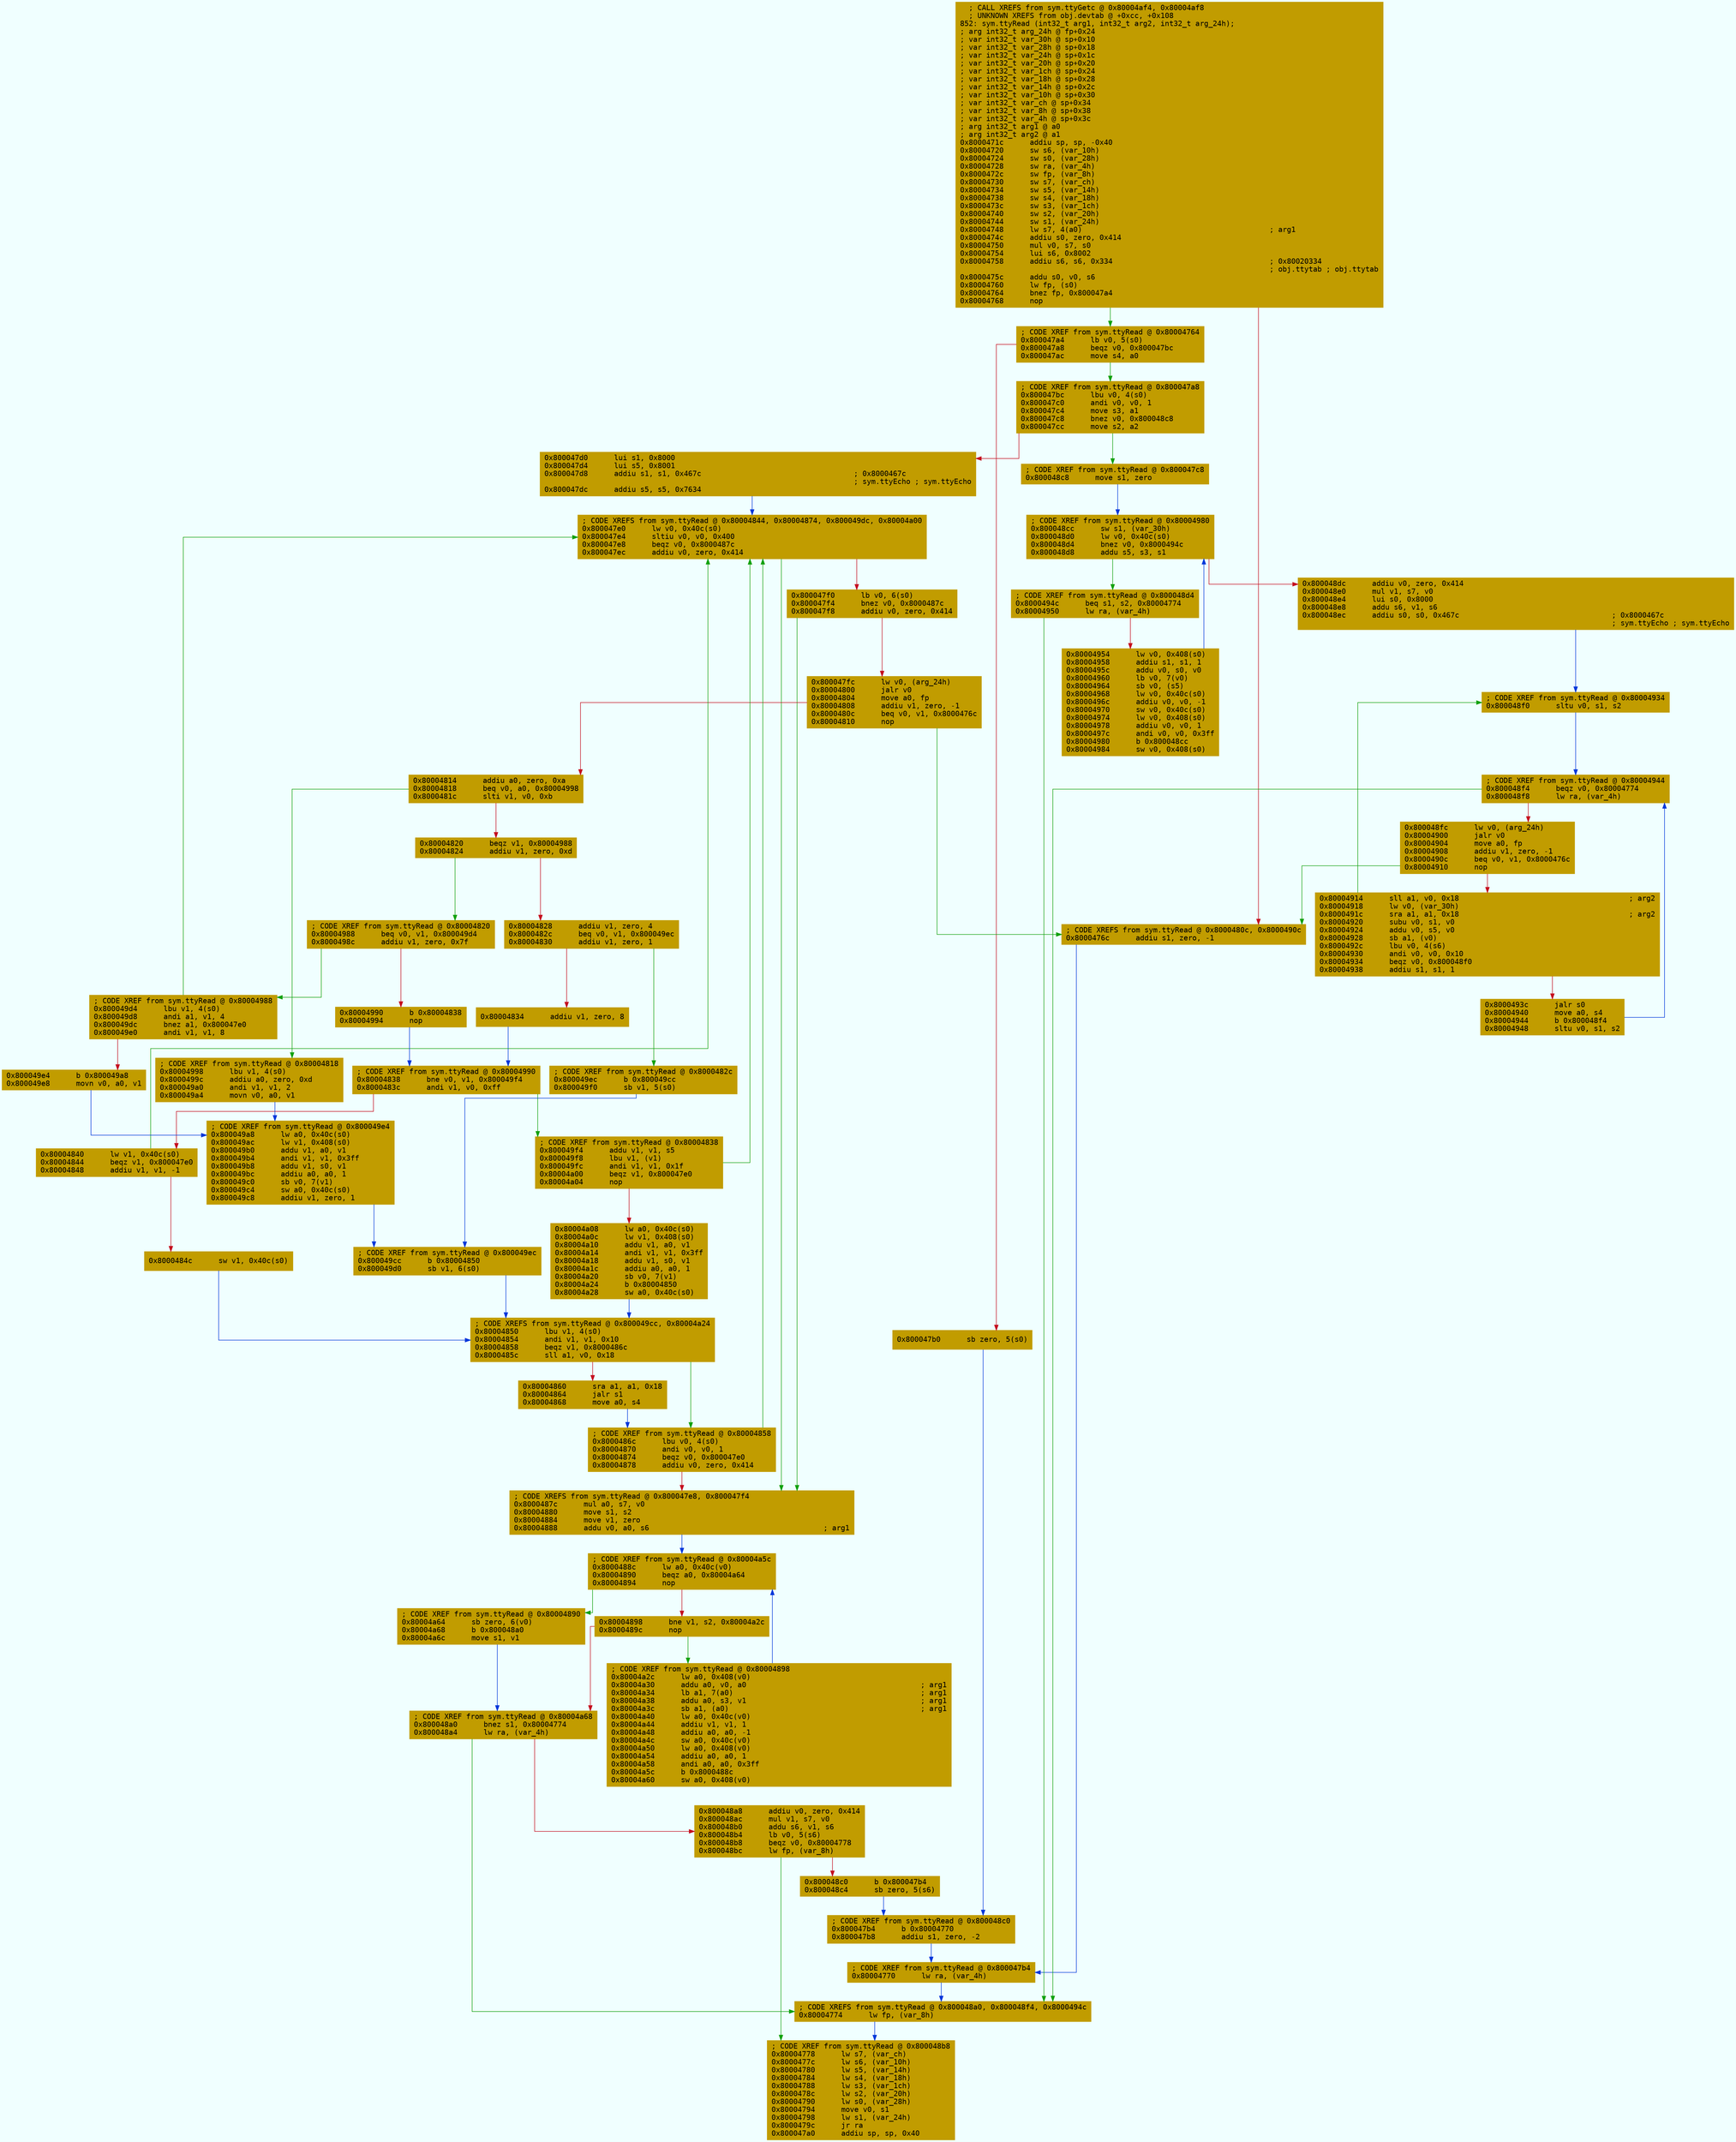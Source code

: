 digraph code {
	graph [bgcolor=azure fontsize=8 fontname="Courier" splines="ortho"];
	node [fillcolor=gray style=filled shape=box];
	edge [arrowhead="normal"];
	"0x8000471c" [URL="sym.ttyRead/0x8000471c", fillcolor="#c19c00",color="#c19c00", fontname="Courier",label="  ; CALL XREFS from sym.ttyGetc @ 0x80004af4, 0x80004af8\l  ; UNKNOWN XREFS from obj.devtab @ +0xcc, +0x108\l852: sym.ttyRead (int32_t arg1, int32_t arg2, int32_t arg_24h);\l; arg int32_t arg_24h @ fp+0x24\l; var int32_t var_30h @ sp+0x10\l; var int32_t var_28h @ sp+0x18\l; var int32_t var_24h @ sp+0x1c\l; var int32_t var_20h @ sp+0x20\l; var int32_t var_1ch @ sp+0x24\l; var int32_t var_18h @ sp+0x28\l; var int32_t var_14h @ sp+0x2c\l; var int32_t var_10h @ sp+0x30\l; var int32_t var_ch @ sp+0x34\l; var int32_t var_8h @ sp+0x38\l; var int32_t var_4h @ sp+0x3c\l; arg int32_t arg1 @ a0\l; arg int32_t arg2 @ a1\l0x8000471c      addiu sp, sp, -0x40\l0x80004720      sw s6, (var_10h)\l0x80004724      sw s0, (var_28h)\l0x80004728      sw ra, (var_4h)\l0x8000472c      sw fp, (var_8h)\l0x80004730      sw s7, (var_ch)\l0x80004734      sw s5, (var_14h)\l0x80004738      sw s4, (var_18h)\l0x8000473c      sw s3, (var_1ch)\l0x80004740      sw s2, (var_20h)\l0x80004744      sw s1, (var_24h)\l0x80004748      lw s7, 4(a0)                                           ; arg1\l0x8000474c      addiu s0, zero, 0x414\l0x80004750      mul v0, s7, s0\l0x80004754      lui s6, 0x8002\l0x80004758      addiu s6, s6, 0x334                                    ; 0x80020334\l                                                                       ; obj.ttytab ; obj.ttytab\l0x8000475c      addu s0, v0, s6\l0x80004760      lw fp, (s0)\l0x80004764      bnez fp, 0x800047a4\l0x80004768      nop\l"]
	"0x8000476c" [URL="sym.ttyRead/0x8000476c", fillcolor="#c19c00",color="#c19c00", fontname="Courier",label="; CODE XREFS from sym.ttyRead @ 0x8000480c, 0x8000490c\l0x8000476c      addiu s1, zero, -1\l"]
	"0x80004770" [URL="sym.ttyRead/0x80004770", fillcolor="#c19c00",color="#c19c00", fontname="Courier",label="; CODE XREF from sym.ttyRead @ 0x800047b4\l0x80004770      lw ra, (var_4h)\l"]
	"0x80004774" [URL="sym.ttyRead/0x80004774", fillcolor="#c19c00",color="#c19c00", fontname="Courier",label="; CODE XREFS from sym.ttyRead @ 0x800048a0, 0x800048f4, 0x8000494c\l0x80004774      lw fp, (var_8h)\l"]
	"0x80004778" [URL="sym.ttyRead/0x80004778", fillcolor="#c19c00",color="#c19c00", fontname="Courier",label="; CODE XREF from sym.ttyRead @ 0x800048b8\l0x80004778      lw s7, (var_ch)\l0x8000477c      lw s6, (var_10h)\l0x80004780      lw s5, (var_14h)\l0x80004784      lw s4, (var_18h)\l0x80004788      lw s3, (var_1ch)\l0x8000478c      lw s2, (var_20h)\l0x80004790      lw s0, (var_28h)\l0x80004794      move v0, s1\l0x80004798      lw s1, (var_24h)\l0x8000479c      jr ra\l0x800047a0      addiu sp, sp, 0x40\l"]
	"0x800047a4" [URL="sym.ttyRead/0x800047a4", fillcolor="#c19c00",color="#c19c00", fontname="Courier",label="; CODE XREF from sym.ttyRead @ 0x80004764\l0x800047a4      lb v0, 5(s0)\l0x800047a8      beqz v0, 0x800047bc\l0x800047ac      move s4, a0\l"]
	"0x800047b0" [URL="sym.ttyRead/0x800047b0", fillcolor="#c19c00",color="#c19c00", fontname="Courier",label="0x800047b0      sb zero, 5(s0)\l"]
	"0x800047b4" [URL="sym.ttyRead/0x800047b4", fillcolor="#c19c00",color="#c19c00", fontname="Courier",label="; CODE XREF from sym.ttyRead @ 0x800048c0\l0x800047b4      b 0x80004770\l0x800047b8      addiu s1, zero, -2\l"]
	"0x800047bc" [URL="sym.ttyRead/0x800047bc", fillcolor="#c19c00",color="#c19c00", fontname="Courier",label="; CODE XREF from sym.ttyRead @ 0x800047a8\l0x800047bc      lbu v0, 4(s0)\l0x800047c0      andi v0, v0, 1\l0x800047c4      move s3, a1\l0x800047c8      bnez v0, 0x800048c8\l0x800047cc      move s2, a2\l"]
	"0x800047d0" [URL="sym.ttyRead/0x800047d0", fillcolor="#c19c00",color="#c19c00", fontname="Courier",label="0x800047d0      lui s1, 0x8000\l0x800047d4      lui s5, 0x8001\l0x800047d8      addiu s1, s1, 0x467c                                   ; 0x8000467c\l                                                                       ; sym.ttyEcho ; sym.ttyEcho\l0x800047dc      addiu s5, s5, 0x7634\l"]
	"0x800047e0" [URL="sym.ttyRead/0x800047e0", fillcolor="#c19c00",color="#c19c00", fontname="Courier",label="; CODE XREFS from sym.ttyRead @ 0x80004844, 0x80004874, 0x800049dc, 0x80004a00\l0x800047e0      lw v0, 0x40c(s0)\l0x800047e4      sltiu v0, v0, 0x400\l0x800047e8      beqz v0, 0x8000487c\l0x800047ec      addiu v0, zero, 0x414\l"]
	"0x800047f0" [URL="sym.ttyRead/0x800047f0", fillcolor="#c19c00",color="#c19c00", fontname="Courier",label="0x800047f0      lb v0, 6(s0)\l0x800047f4      bnez v0, 0x8000487c\l0x800047f8      addiu v0, zero, 0x414\l"]
	"0x800047fc" [URL="sym.ttyRead/0x800047fc", fillcolor="#c19c00",color="#c19c00", fontname="Courier",label="0x800047fc      lw v0, (arg_24h)\l0x80004800      jalr v0\l0x80004804      move a0, fp\l0x80004808      addiu v1, zero, -1\l0x8000480c      beq v0, v1, 0x8000476c\l0x80004810      nop\l"]
	"0x80004814" [URL="sym.ttyRead/0x80004814", fillcolor="#c19c00",color="#c19c00", fontname="Courier",label="0x80004814      addiu a0, zero, 0xa\l0x80004818      beq v0, a0, 0x80004998\l0x8000481c      slti v1, v0, 0xb\l"]
	"0x80004820" [URL="sym.ttyRead/0x80004820", fillcolor="#c19c00",color="#c19c00", fontname="Courier",label="0x80004820      beqz v1, 0x80004988\l0x80004824      addiu v1, zero, 0xd\l"]
	"0x80004828" [URL="sym.ttyRead/0x80004828", fillcolor="#c19c00",color="#c19c00", fontname="Courier",label="0x80004828      addiu v1, zero, 4\l0x8000482c      beq v0, v1, 0x800049ec\l0x80004830      addiu v1, zero, 1\l"]
	"0x80004834" [URL="sym.ttyRead/0x80004834", fillcolor="#c19c00",color="#c19c00", fontname="Courier",label="0x80004834      addiu v1, zero, 8\l"]
	"0x80004838" [URL="sym.ttyRead/0x80004838", fillcolor="#c19c00",color="#c19c00", fontname="Courier",label="; CODE XREF from sym.ttyRead @ 0x80004990\l0x80004838      bne v0, v1, 0x800049f4\l0x8000483c      andi v1, v0, 0xff\l"]
	"0x80004840" [URL="sym.ttyRead/0x80004840", fillcolor="#c19c00",color="#c19c00", fontname="Courier",label="0x80004840      lw v1, 0x40c(s0)\l0x80004844      beqz v1, 0x800047e0\l0x80004848      addiu v1, v1, -1\l"]
	"0x8000484c" [URL="sym.ttyRead/0x8000484c", fillcolor="#c19c00",color="#c19c00", fontname="Courier",label="0x8000484c      sw v1, 0x40c(s0)\l"]
	"0x80004850" [URL="sym.ttyRead/0x80004850", fillcolor="#c19c00",color="#c19c00", fontname="Courier",label="; CODE XREFS from sym.ttyRead @ 0x800049cc, 0x80004a24\l0x80004850      lbu v1, 4(s0)\l0x80004854      andi v1, v1, 0x10\l0x80004858      beqz v1, 0x8000486c\l0x8000485c      sll a1, v0, 0x18\l"]
	"0x80004860" [URL="sym.ttyRead/0x80004860", fillcolor="#c19c00",color="#c19c00", fontname="Courier",label="0x80004860      sra a1, a1, 0x18\l0x80004864      jalr s1\l0x80004868      move a0, s4\l"]
	"0x8000486c" [URL="sym.ttyRead/0x8000486c", fillcolor="#c19c00",color="#c19c00", fontname="Courier",label="; CODE XREF from sym.ttyRead @ 0x80004858\l0x8000486c      lbu v0, 4(s0)\l0x80004870      andi v0, v0, 1\l0x80004874      beqz v0, 0x800047e0\l0x80004878      addiu v0, zero, 0x414\l"]
	"0x8000487c" [URL="sym.ttyRead/0x8000487c", fillcolor="#c19c00",color="#c19c00", fontname="Courier",label="; CODE XREFS from sym.ttyRead @ 0x800047e8, 0x800047f4\l0x8000487c      mul a0, s7, v0\l0x80004880      move s1, s2\l0x80004884      move v1, zero\l0x80004888      addu v0, a0, s6                                        ; arg1\l"]
	"0x8000488c" [URL="sym.ttyRead/0x8000488c", fillcolor="#c19c00",color="#c19c00", fontname="Courier",label="; CODE XREF from sym.ttyRead @ 0x80004a5c\l0x8000488c      lw a0, 0x40c(v0)\l0x80004890      beqz a0, 0x80004a64\l0x80004894      nop\l"]
	"0x80004898" [URL="sym.ttyRead/0x80004898", fillcolor="#c19c00",color="#c19c00", fontname="Courier",label="0x80004898      bne v1, s2, 0x80004a2c\l0x8000489c      nop\l"]
	"0x800048a0" [URL="sym.ttyRead/0x800048a0", fillcolor="#c19c00",color="#c19c00", fontname="Courier",label="; CODE XREF from sym.ttyRead @ 0x80004a68\l0x800048a0      bnez s1, 0x80004774\l0x800048a4      lw ra, (var_4h)\l"]
	"0x800048a8" [URL="sym.ttyRead/0x800048a8", fillcolor="#c19c00",color="#c19c00", fontname="Courier",label="0x800048a8      addiu v0, zero, 0x414\l0x800048ac      mul v1, s7, v0\l0x800048b0      addu s6, v1, s6\l0x800048b4      lb v0, 5(s6)\l0x800048b8      beqz v0, 0x80004778\l0x800048bc      lw fp, (var_8h)\l"]
	"0x800048c0" [URL="sym.ttyRead/0x800048c0", fillcolor="#c19c00",color="#c19c00", fontname="Courier",label="0x800048c0      b 0x800047b4\l0x800048c4      sb zero, 5(s6)\l"]
	"0x800048c8" [URL="sym.ttyRead/0x800048c8", fillcolor="#c19c00",color="#c19c00", fontname="Courier",label="; CODE XREF from sym.ttyRead @ 0x800047c8\l0x800048c8      move s1, zero\l"]
	"0x800048cc" [URL="sym.ttyRead/0x800048cc", fillcolor="#c19c00",color="#c19c00", fontname="Courier",label="; CODE XREF from sym.ttyRead @ 0x80004980\l0x800048cc      sw s1, (var_30h)\l0x800048d0      lw v0, 0x40c(s0)\l0x800048d4      bnez v0, 0x8000494c\l0x800048d8      addu s5, s3, s1\l"]
	"0x800048dc" [URL="sym.ttyRead/0x800048dc", fillcolor="#c19c00",color="#c19c00", fontname="Courier",label="0x800048dc      addiu v0, zero, 0x414\l0x800048e0      mul v1, s7, v0\l0x800048e4      lui s0, 0x8000\l0x800048e8      addu s6, v1, s6\l0x800048ec      addiu s0, s0, 0x467c                                   ; 0x8000467c\l                                                                       ; sym.ttyEcho ; sym.ttyEcho\l"]
	"0x800048f0" [URL="sym.ttyRead/0x800048f0", fillcolor="#c19c00",color="#c19c00", fontname="Courier",label="; CODE XREF from sym.ttyRead @ 0x80004934\l0x800048f0      sltu v0, s1, s2\l"]
	"0x800048f4" [URL="sym.ttyRead/0x800048f4", fillcolor="#c19c00",color="#c19c00", fontname="Courier",label="; CODE XREF from sym.ttyRead @ 0x80004944\l0x800048f4      beqz v0, 0x80004774\l0x800048f8      lw ra, (var_4h)\l"]
	"0x800048fc" [URL="sym.ttyRead/0x800048fc", fillcolor="#c19c00",color="#c19c00", fontname="Courier",label="0x800048fc      lw v0, (arg_24h)\l0x80004900      jalr v0\l0x80004904      move a0, fp\l0x80004908      addiu v1, zero, -1\l0x8000490c      beq v0, v1, 0x8000476c\l0x80004910      nop\l"]
	"0x80004914" [URL="sym.ttyRead/0x80004914", fillcolor="#c19c00",color="#c19c00", fontname="Courier",label="0x80004914      sll a1, v0, 0x18                                       ; arg2\l0x80004918      lw v0, (var_30h)\l0x8000491c      sra a1, a1, 0x18                                       ; arg2\l0x80004920      subu v0, s1, v0\l0x80004924      addu v0, s5, v0\l0x80004928      sb a1, (v0)\l0x8000492c      lbu v0, 4(s6)\l0x80004930      andi v0, v0, 0x10\l0x80004934      beqz v0, 0x800048f0\l0x80004938      addiu s1, s1, 1\l"]
	"0x8000493c" [URL="sym.ttyRead/0x8000493c", fillcolor="#c19c00",color="#c19c00", fontname="Courier",label="0x8000493c      jalr s0\l0x80004940      move a0, s4\l0x80004944      b 0x800048f4\l0x80004948      sltu v0, s1, s2\l"]
	"0x8000494c" [URL="sym.ttyRead/0x8000494c", fillcolor="#c19c00",color="#c19c00", fontname="Courier",label="; CODE XREF from sym.ttyRead @ 0x800048d4\l0x8000494c      beq s1, s2, 0x80004774\l0x80004950      lw ra, (var_4h)\l"]
	"0x80004954" [URL="sym.ttyRead/0x80004954", fillcolor="#c19c00",color="#c19c00", fontname="Courier",label="0x80004954      lw v0, 0x408(s0)\l0x80004958      addiu s1, s1, 1\l0x8000495c      addu v0, s0, v0\l0x80004960      lb v0, 7(v0)\l0x80004964      sb v0, (s5)\l0x80004968      lw v0, 0x40c(s0)\l0x8000496c      addiu v0, v0, -1\l0x80004970      sw v0, 0x40c(s0)\l0x80004974      lw v0, 0x408(s0)\l0x80004978      addiu v0, v0, 1\l0x8000497c      andi v0, v0, 0x3ff\l0x80004980      b 0x800048cc\l0x80004984      sw v0, 0x408(s0)\l"]
	"0x80004988" [URL="sym.ttyRead/0x80004988", fillcolor="#c19c00",color="#c19c00", fontname="Courier",label="; CODE XREF from sym.ttyRead @ 0x80004820\l0x80004988      beq v0, v1, 0x800049d4\l0x8000498c      addiu v1, zero, 0x7f\l"]
	"0x80004990" [URL="sym.ttyRead/0x80004990", fillcolor="#c19c00",color="#c19c00", fontname="Courier",label="0x80004990      b 0x80004838\l0x80004994      nop\l"]
	"0x80004998" [URL="sym.ttyRead/0x80004998", fillcolor="#c19c00",color="#c19c00", fontname="Courier",label="; CODE XREF from sym.ttyRead @ 0x80004818\l0x80004998      lbu v1, 4(s0)\l0x8000499c      addiu a0, zero, 0xd\l0x800049a0      andi v1, v1, 2\l0x800049a4      movn v0, a0, v1\l"]
	"0x800049a8" [URL="sym.ttyRead/0x800049a8", fillcolor="#c19c00",color="#c19c00", fontname="Courier",label="; CODE XREF from sym.ttyRead @ 0x800049e4\l0x800049a8      lw a0, 0x40c(s0)\l0x800049ac      lw v1, 0x408(s0)\l0x800049b0      addu v1, a0, v1\l0x800049b4      andi v1, v1, 0x3ff\l0x800049b8      addu v1, s0, v1\l0x800049bc      addiu a0, a0, 1\l0x800049c0      sb v0, 7(v1)\l0x800049c4      sw a0, 0x40c(s0)\l0x800049c8      addiu v1, zero, 1\l"]
	"0x800049cc" [URL="sym.ttyRead/0x800049cc", fillcolor="#c19c00",color="#c19c00", fontname="Courier",label="; CODE XREF from sym.ttyRead @ 0x800049ec\l0x800049cc      b 0x80004850\l0x800049d0      sb v1, 6(s0)\l"]
	"0x800049d4" [URL="sym.ttyRead/0x800049d4", fillcolor="#c19c00",color="#c19c00", fontname="Courier",label="; CODE XREF from sym.ttyRead @ 0x80004988\l0x800049d4      lbu v1, 4(s0)\l0x800049d8      andi a1, v1, 4\l0x800049dc      bnez a1, 0x800047e0\l0x800049e0      andi v1, v1, 8\l"]
	"0x800049e4" [URL="sym.ttyRead/0x800049e4", fillcolor="#c19c00",color="#c19c00", fontname="Courier",label="0x800049e4      b 0x800049a8\l0x800049e8      movn v0, a0, v1\l"]
	"0x800049ec" [URL="sym.ttyRead/0x800049ec", fillcolor="#c19c00",color="#c19c00", fontname="Courier",label="; CODE XREF from sym.ttyRead @ 0x8000482c\l0x800049ec      b 0x800049cc\l0x800049f0      sb v1, 5(s0)\l"]
	"0x800049f4" [URL="sym.ttyRead/0x800049f4", fillcolor="#c19c00",color="#c19c00", fontname="Courier",label="; CODE XREF from sym.ttyRead @ 0x80004838\l0x800049f4      addu v1, v1, s5\l0x800049f8      lbu v1, (v1)\l0x800049fc      andi v1, v1, 0x1f\l0x80004a00      beqz v1, 0x800047e0\l0x80004a04      nop\l"]
	"0x80004a08" [URL="sym.ttyRead/0x80004a08", fillcolor="#c19c00",color="#c19c00", fontname="Courier",label="0x80004a08      lw a0, 0x40c(s0)\l0x80004a0c      lw v1, 0x408(s0)\l0x80004a10      addu v1, a0, v1\l0x80004a14      andi v1, v1, 0x3ff\l0x80004a18      addu v1, s0, v1\l0x80004a1c      addiu a0, a0, 1\l0x80004a20      sb v0, 7(v1)\l0x80004a24      b 0x80004850\l0x80004a28      sw a0, 0x40c(s0)\l"]
	"0x80004a2c" [URL="sym.ttyRead/0x80004a2c", fillcolor="#c19c00",color="#c19c00", fontname="Courier",label="; CODE XREF from sym.ttyRead @ 0x80004898\l0x80004a2c      lw a0, 0x408(v0)\l0x80004a30      addu a0, v0, a0                                        ; arg1\l0x80004a34      lb a1, 7(a0)                                           ; arg1\l0x80004a38      addu a0, s3, v1                                        ; arg1\l0x80004a3c      sb a1, (a0)                                            ; arg1\l0x80004a40      lw a0, 0x40c(v0)\l0x80004a44      addiu v1, v1, 1\l0x80004a48      addiu a0, a0, -1\l0x80004a4c      sw a0, 0x40c(v0)\l0x80004a50      lw a0, 0x408(v0)\l0x80004a54      addiu a0, a0, 1\l0x80004a58      andi a0, a0, 0x3ff\l0x80004a5c      b 0x8000488c\l0x80004a60      sw a0, 0x408(v0)\l"]
	"0x80004a64" [URL="sym.ttyRead/0x80004a64", fillcolor="#c19c00",color="#c19c00", fontname="Courier",label="; CODE XREF from sym.ttyRead @ 0x80004890\l0x80004a64      sb zero, 6(v0)\l0x80004a68      b 0x800048a0\l0x80004a6c      move s1, v1\l"]
        "0x8000471c" -> "0x800047a4" [color="#13a10e"];
        "0x8000471c" -> "0x8000476c" [color="#c50f1f"];
        "0x8000476c" -> "0x80004770" [color="#0037da"];
        "0x80004770" -> "0x80004774" [color="#0037da"];
        "0x80004774" -> "0x80004778" [color="#0037da"];
        "0x800047a4" -> "0x800047bc" [color="#13a10e"];
        "0x800047a4" -> "0x800047b0" [color="#c50f1f"];
        "0x800047b0" -> "0x800047b4" [color="#0037da"];
        "0x800047b4" -> "0x80004770" [color="#0037da"];
        "0x800047bc" -> "0x800048c8" [color="#13a10e"];
        "0x800047bc" -> "0x800047d0" [color="#c50f1f"];
        "0x800047d0" -> "0x800047e0" [color="#0037da"];
        "0x800047e0" -> "0x8000487c" [color="#13a10e"];
        "0x800047e0" -> "0x800047f0" [color="#c50f1f"];
        "0x800047f0" -> "0x8000487c" [color="#13a10e"];
        "0x800047f0" -> "0x800047fc" [color="#c50f1f"];
        "0x800047fc" -> "0x8000476c" [color="#13a10e"];
        "0x800047fc" -> "0x80004814" [color="#c50f1f"];
        "0x80004814" -> "0x80004998" [color="#13a10e"];
        "0x80004814" -> "0x80004820" [color="#c50f1f"];
        "0x80004820" -> "0x80004988" [color="#13a10e"];
        "0x80004820" -> "0x80004828" [color="#c50f1f"];
        "0x80004828" -> "0x800049ec" [color="#13a10e"];
        "0x80004828" -> "0x80004834" [color="#c50f1f"];
        "0x80004834" -> "0x80004838" [color="#0037da"];
        "0x80004838" -> "0x800049f4" [color="#13a10e"];
        "0x80004838" -> "0x80004840" [color="#c50f1f"];
        "0x80004840" -> "0x800047e0" [color="#13a10e"];
        "0x80004840" -> "0x8000484c" [color="#c50f1f"];
        "0x8000484c" -> "0x80004850" [color="#0037da"];
        "0x80004850" -> "0x8000486c" [color="#13a10e"];
        "0x80004850" -> "0x80004860" [color="#c50f1f"];
        "0x80004860" -> "0x8000486c" [color="#0037da"];
        "0x8000486c" -> "0x800047e0" [color="#13a10e"];
        "0x8000486c" -> "0x8000487c" [color="#c50f1f"];
        "0x8000487c" -> "0x8000488c" [color="#0037da"];
        "0x8000488c" -> "0x80004a64" [color="#13a10e"];
        "0x8000488c" -> "0x80004898" [color="#c50f1f"];
        "0x80004898" -> "0x80004a2c" [color="#13a10e"];
        "0x80004898" -> "0x800048a0" [color="#c50f1f"];
        "0x800048a0" -> "0x80004774" [color="#13a10e"];
        "0x800048a0" -> "0x800048a8" [color="#c50f1f"];
        "0x800048a8" -> "0x80004778" [color="#13a10e"];
        "0x800048a8" -> "0x800048c0" [color="#c50f1f"];
        "0x800048c0" -> "0x800047b4" [color="#0037da"];
        "0x800048c8" -> "0x800048cc" [color="#0037da"];
        "0x800048cc" -> "0x8000494c" [color="#13a10e"];
        "0x800048cc" -> "0x800048dc" [color="#c50f1f"];
        "0x800048dc" -> "0x800048f0" [color="#0037da"];
        "0x800048f0" -> "0x800048f4" [color="#0037da"];
        "0x800048f4" -> "0x80004774" [color="#13a10e"];
        "0x800048f4" -> "0x800048fc" [color="#c50f1f"];
        "0x800048fc" -> "0x8000476c" [color="#13a10e"];
        "0x800048fc" -> "0x80004914" [color="#c50f1f"];
        "0x80004914" -> "0x800048f0" [color="#13a10e"];
        "0x80004914" -> "0x8000493c" [color="#c50f1f"];
        "0x8000493c" -> "0x800048f4" [color="#0037da"];
        "0x8000494c" -> "0x80004774" [color="#13a10e"];
        "0x8000494c" -> "0x80004954" [color="#c50f1f"];
        "0x80004954" -> "0x800048cc" [color="#0037da"];
        "0x80004988" -> "0x800049d4" [color="#13a10e"];
        "0x80004988" -> "0x80004990" [color="#c50f1f"];
        "0x80004990" -> "0x80004838" [color="#0037da"];
        "0x80004998" -> "0x800049a8" [color="#0037da"];
        "0x800049a8" -> "0x800049cc" [color="#0037da"];
        "0x800049cc" -> "0x80004850" [color="#0037da"];
        "0x800049d4" -> "0x800047e0" [color="#13a10e"];
        "0x800049d4" -> "0x800049e4" [color="#c50f1f"];
        "0x800049e4" -> "0x800049a8" [color="#0037da"];
        "0x800049ec" -> "0x800049cc" [color="#0037da"];
        "0x800049f4" -> "0x800047e0" [color="#13a10e"];
        "0x800049f4" -> "0x80004a08" [color="#c50f1f"];
        "0x80004a08" -> "0x80004850" [color="#0037da"];
        "0x80004a2c" -> "0x8000488c" [color="#0037da"];
        "0x80004a64" -> "0x800048a0" [color="#0037da"];
}
